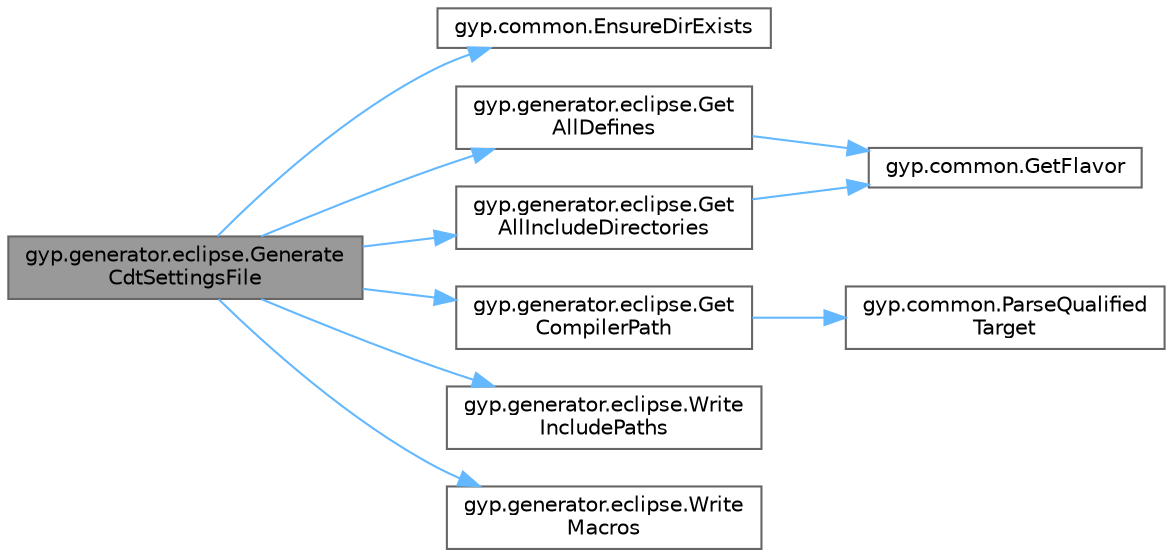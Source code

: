 digraph "gyp.generator.eclipse.GenerateCdtSettingsFile"
{
 // LATEX_PDF_SIZE
  bgcolor="transparent";
  edge [fontname=Helvetica,fontsize=10,labelfontname=Helvetica,labelfontsize=10];
  node [fontname=Helvetica,fontsize=10,shape=box,height=0.2,width=0.4];
  rankdir="LR";
  Node1 [id="Node000001",label="gyp.generator.eclipse.Generate\lCdtSettingsFile",height=0.2,width=0.4,color="gray40", fillcolor="grey60", style="filled", fontcolor="black",tooltip=" "];
  Node1 -> Node2 [id="edge19_Node000001_Node000002",color="steelblue1",style="solid",tooltip=" "];
  Node2 [id="Node000002",label="gyp.common.EnsureDirExists",height=0.2,width=0.4,color="grey40", fillcolor="white", style="filled",URL="$namespacegyp_1_1common.html#a62411b7ed9f7220bb951ea26e91e4e15",tooltip=" "];
  Node1 -> Node3 [id="edge20_Node000001_Node000003",color="steelblue1",style="solid",tooltip=" "];
  Node3 [id="Node000003",label="gyp.generator.eclipse.Get\lAllDefines",height=0.2,width=0.4,color="grey40", fillcolor="white", style="filled",URL="$namespacegyp_1_1generator_1_1eclipse.html#ac9f9422b2429dd65a5fc0c470a0c2085",tooltip=" "];
  Node3 -> Node4 [id="edge21_Node000003_Node000004",color="steelblue1",style="solid",tooltip=" "];
  Node4 [id="Node000004",label="gyp.common.GetFlavor",height=0.2,width=0.4,color="grey40", fillcolor="white", style="filled",URL="$namespacegyp_1_1common.html#aeb48ab17a03cd7c40f5ad72fac713486",tooltip=" "];
  Node1 -> Node5 [id="edge22_Node000001_Node000005",color="steelblue1",style="solid",tooltip=" "];
  Node5 [id="Node000005",label="gyp.generator.eclipse.Get\lAllIncludeDirectories",height=0.2,width=0.4,color="grey40", fillcolor="white", style="filled",URL="$namespacegyp_1_1generator_1_1eclipse.html#a95058588f83594d0f80df49fe454bd98",tooltip=" "];
  Node5 -> Node4 [id="edge23_Node000005_Node000004",color="steelblue1",style="solid",tooltip=" "];
  Node1 -> Node6 [id="edge24_Node000001_Node000006",color="steelblue1",style="solid",tooltip=" "];
  Node6 [id="Node000006",label="gyp.generator.eclipse.Get\lCompilerPath",height=0.2,width=0.4,color="grey40", fillcolor="white", style="filled",URL="$namespacegyp_1_1generator_1_1eclipse.html#a392aa9e94ee7db5f6a8382e412cc2479",tooltip=" "];
  Node6 -> Node7 [id="edge25_Node000006_Node000007",color="steelblue1",style="solid",tooltip=" "];
  Node7 [id="Node000007",label="gyp.common.ParseQualified\lTarget",height=0.2,width=0.4,color="grey40", fillcolor="white", style="filled",URL="$namespacegyp_1_1common.html#a51180f038e57ff79c30f6231d1d7958f",tooltip=" "];
  Node1 -> Node8 [id="edge26_Node000001_Node000008",color="steelblue1",style="solid",tooltip=" "];
  Node8 [id="Node000008",label="gyp.generator.eclipse.Write\lIncludePaths",height=0.2,width=0.4,color="grey40", fillcolor="white", style="filled",URL="$namespacegyp_1_1generator_1_1eclipse.html#ae33bc6d69cbfa80d05cf10f47f02a9a2",tooltip=" "];
  Node1 -> Node9 [id="edge27_Node000001_Node000009",color="steelblue1",style="solid",tooltip=" "];
  Node9 [id="Node000009",label="gyp.generator.eclipse.Write\lMacros",height=0.2,width=0.4,color="grey40", fillcolor="white", style="filled",URL="$namespacegyp_1_1generator_1_1eclipse.html#ab46c8f49795c69103fdc6764f9f1eff9",tooltip=" "];
}
